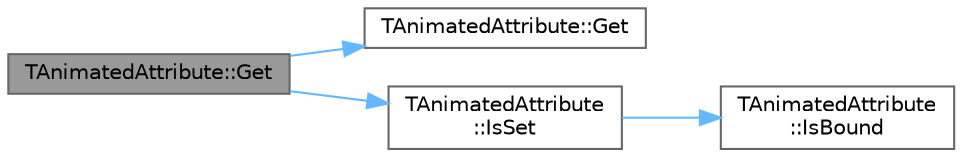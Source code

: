 digraph "TAnimatedAttribute::Get"
{
 // INTERACTIVE_SVG=YES
 // LATEX_PDF_SIZE
  bgcolor="transparent";
  edge [fontname=Helvetica,fontsize=10,labelfontname=Helvetica,labelfontsize=10];
  node [fontname=Helvetica,fontsize=10,shape=box,height=0.2,width=0.4];
  rankdir="LR";
  Node1 [id="Node000001",label="TAnimatedAttribute::Get",height=0.2,width=0.4,color="gray40", fillcolor="grey60", style="filled", fontcolor="black",tooltip="Gets the attribute's current value."];
  Node1 -> Node2 [id="edge1_Node000001_Node000002",color="steelblue1",style="solid",tooltip=" "];
  Node2 [id="Node000002",label="TAnimatedAttribute::Get",height=0.2,width=0.4,color="grey40", fillcolor="white", style="filled",URL="$d3/d6c/classTAnimatedAttribute.html#acbeac7f4a6c9786bbf252bafca4fff7a",tooltip="Gets the attribute's current value."];
  Node1 -> Node3 [id="edge2_Node000001_Node000003",color="steelblue1",style="solid",tooltip=" "];
  Node3 [id="Node000003",label="TAnimatedAttribute\l::IsSet",height=0.2,width=0.4,color="grey40", fillcolor="white", style="filled",URL="$d3/d6c/classTAnimatedAttribute.html#a4d4bf620cf4fc5fb637a3aca5231eea2",tooltip="Was this TAnimatedAttribute ever assigned?"];
  Node3 -> Node4 [id="edge3_Node000003_Node000004",color="steelblue1",style="solid",tooltip=" "];
  Node4 [id="Node000004",label="TAnimatedAttribute\l::IsBound",height=0.2,width=0.4,color="grey40", fillcolor="white", style="filled",URL="$d3/d6c/classTAnimatedAttribute.html#abe0667a7e9e432509ba6806620dce00d",tooltip="Checks to see if this attribute has a 'getter' function bound."];
}
